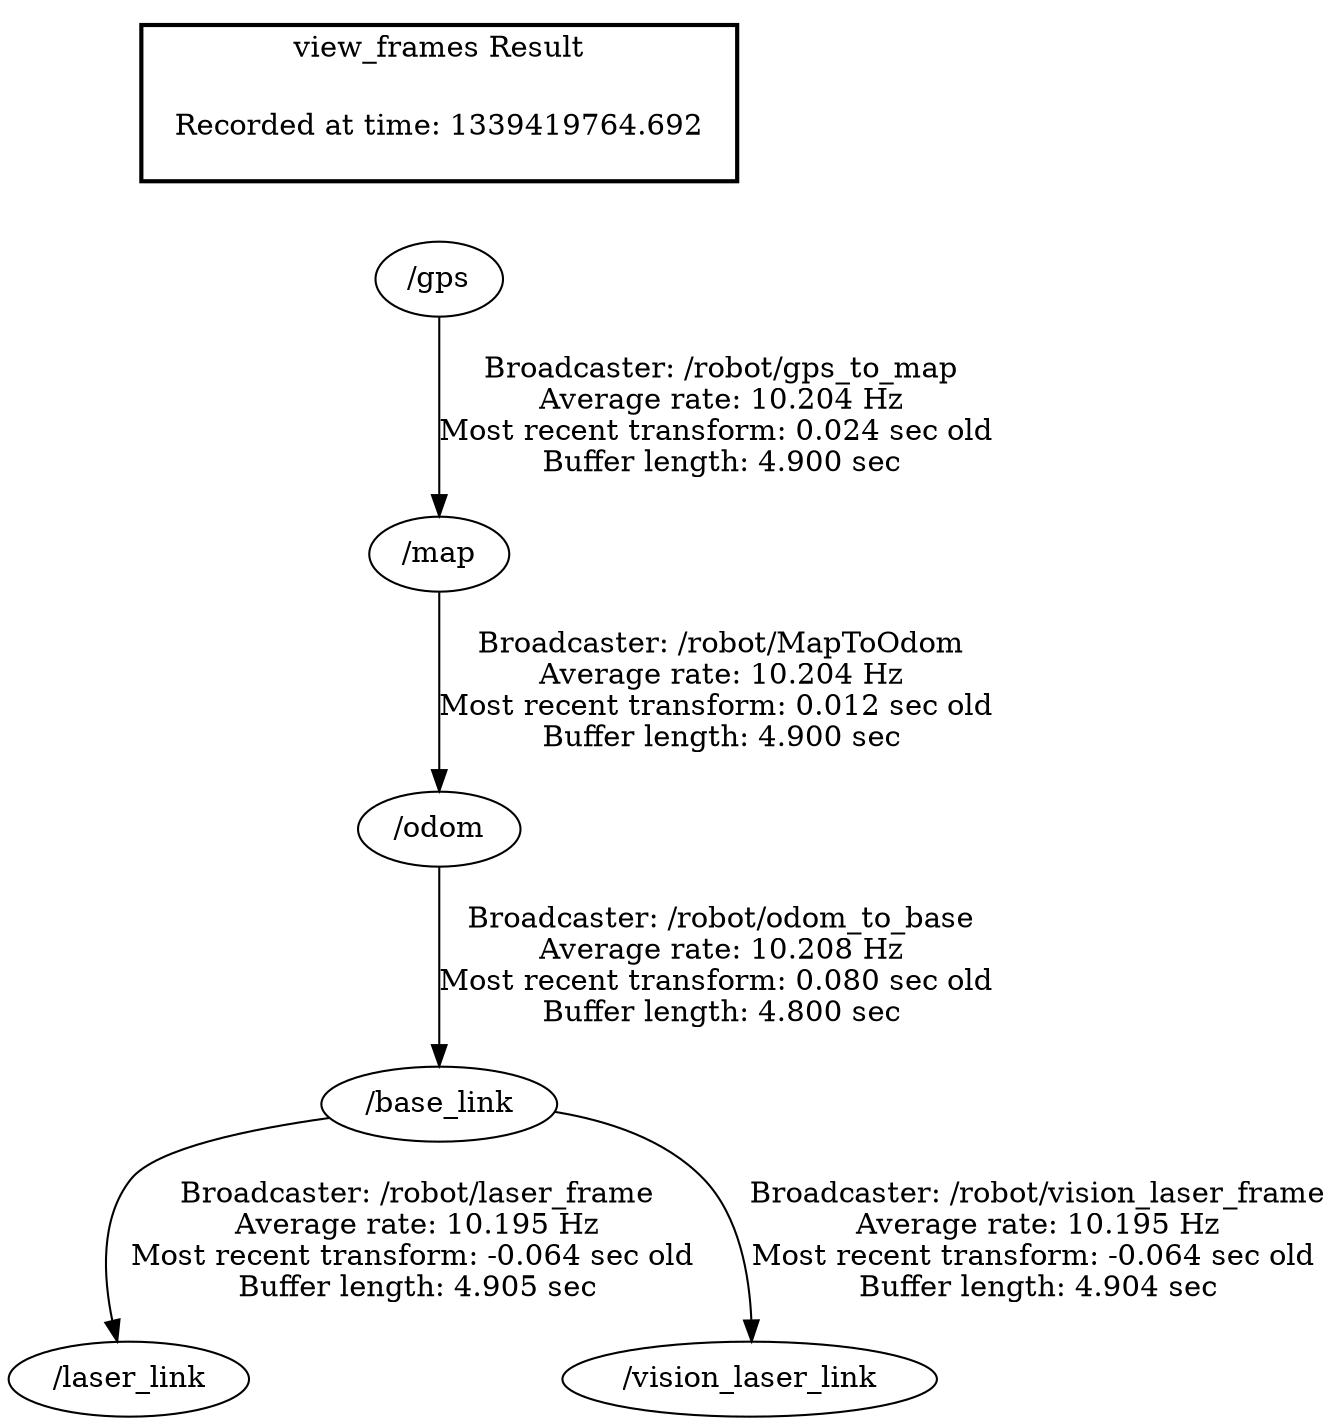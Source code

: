 digraph G {
"/base_link" -> "/laser_link"[label="Broadcaster: /robot/laser_frame\nAverage rate: 10.195 Hz\nMost recent transform: -0.064 sec old \nBuffer length: 4.905 sec\n"];
"/odom" -> "/base_link"[label="Broadcaster: /robot/odom_to_base\nAverage rate: 10.208 Hz\nMost recent transform: 0.080 sec old \nBuffer length: 4.800 sec\n"];
"/base_link" -> "/vision_laser_link"[label="Broadcaster: /robot/vision_laser_frame\nAverage rate: 10.195 Hz\nMost recent transform: -0.064 sec old \nBuffer length: 4.904 sec\n"];
"/gps" -> "/map"[label="Broadcaster: /robot/gps_to_map\nAverage rate: 10.204 Hz\nMost recent transform: 0.024 sec old \nBuffer length: 4.900 sec\n"];
"/map" -> "/odom"[label="Broadcaster: /robot/MapToOdom\nAverage rate: 10.204 Hz\nMost recent transform: 0.012 sec old \nBuffer length: 4.900 sec\n"];
edge [style=invis];
 subgraph cluster_legend { style=bold; color=black; label ="view_frames Result";
"Recorded at time: 1339419764.692"[ shape=plaintext ] ;
 }->"/gps";
}
